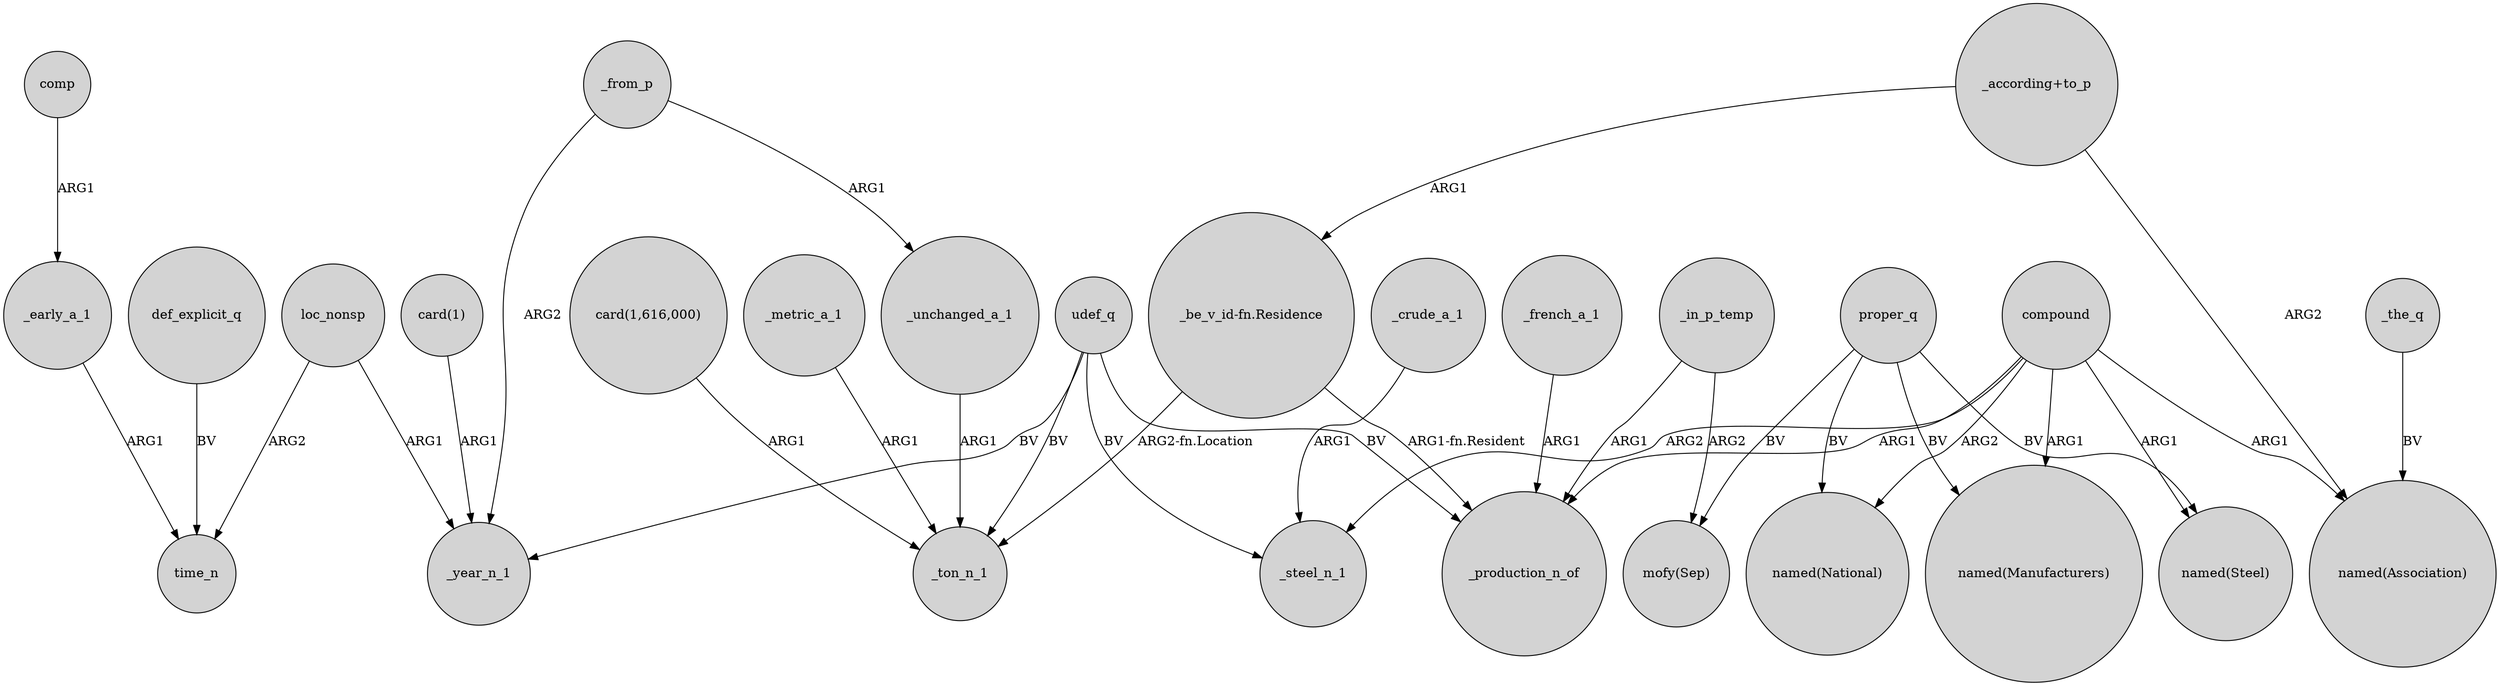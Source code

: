 digraph {
	node [shape=circle style=filled]
	_early_a_1 -> time_n [label=ARG1]
	_metric_a_1 -> _ton_n_1 [label=ARG1]
	"card(1,616,000)" -> _ton_n_1 [label=ARG1]
	compound -> "named(Steel)" [label=ARG1]
	compound -> "named(Manufacturers)" [label=ARG1]
	_crude_a_1 -> _steel_n_1 [label=ARG1]
	"card(1)" -> _year_n_1 [label=ARG1]
	loc_nonsp -> _year_n_1 [label=ARG1]
	"_be_v_id-fn.Residence" -> _ton_n_1 [label="ARG2-fn.Location"]
	_unchanged_a_1 -> _ton_n_1 [label=ARG1]
	compound -> "named(Association)" [label=ARG1]
	comp -> _early_a_1 [label=ARG1]
	compound -> "named(National)" [label=ARG2]
	proper_q -> "named(Steel)" [label=BV]
	"_according+to_p" -> "_be_v_id-fn.Residence" [label=ARG1]
	udef_q -> _steel_n_1 [label=BV]
	_in_p_temp -> "mofy(Sep)" [label=ARG2]
	"_be_v_id-fn.Residence" -> _production_n_of [label="ARG1-fn.Resident"]
	_in_p_temp -> _production_n_of [label=ARG1]
	"_according+to_p" -> "named(Association)" [label=ARG2]
	_from_p -> _year_n_1 [label=ARG2]
	udef_q -> _ton_n_1 [label=BV]
	compound -> _steel_n_1 [label=ARG2]
	proper_q -> "mofy(Sep)" [label=BV]
	def_explicit_q -> time_n [label=BV]
	udef_q -> _year_n_1 [label=BV]
	loc_nonsp -> time_n [label=ARG2]
	proper_q -> "named(Manufacturers)" [label=BV]
	proper_q -> "named(National)" [label=BV]
	_french_a_1 -> _production_n_of [label=ARG1]
	_the_q -> "named(Association)" [label=BV]
	udef_q -> _production_n_of [label=BV]
	compound -> _production_n_of [label=ARG1]
	_from_p -> _unchanged_a_1 [label=ARG1]
}
